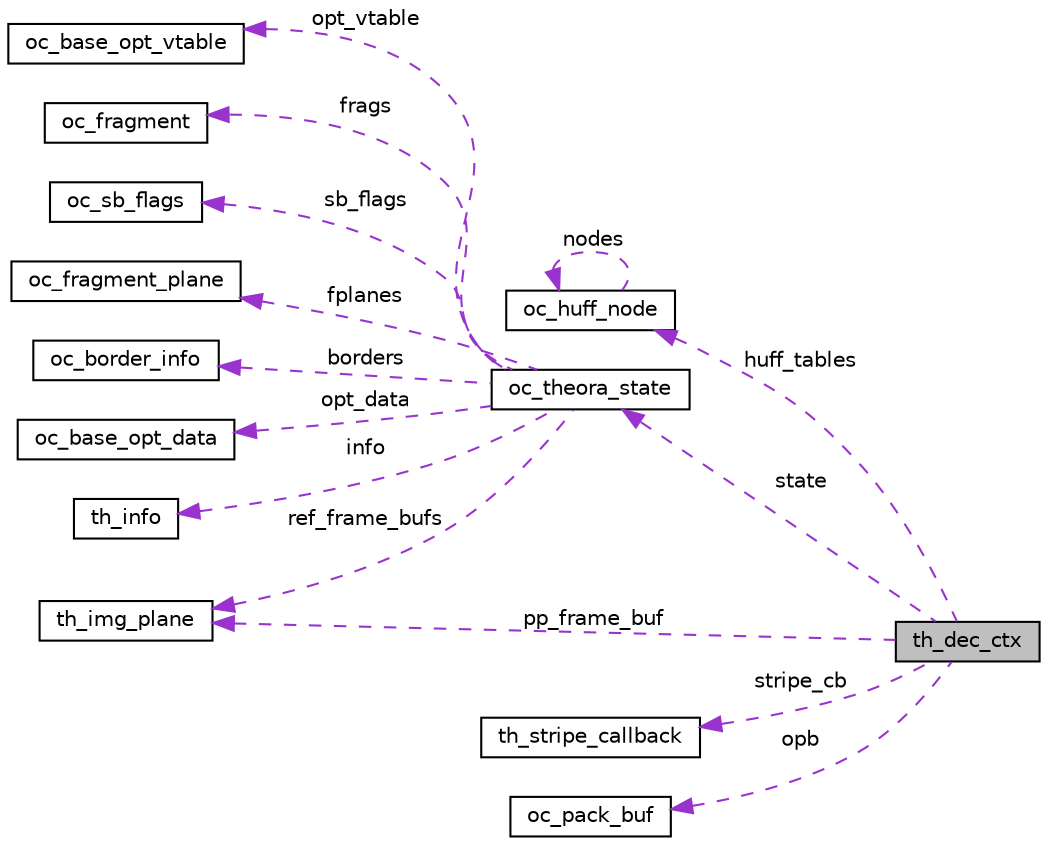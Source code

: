 digraph "th_dec_ctx"
{
  edge [fontname="Helvetica",fontsize="10",labelfontname="Helvetica",labelfontsize="10"];
  node [fontname="Helvetica",fontsize="10",shape=record];
  rankdir="LR";
  Node1 [label="th_dec_ctx",height=0.2,width=0.4,color="black", fillcolor="grey75", style="filled", fontcolor="black"];
  Node2 -> Node1 [dir="back",color="darkorchid3",fontsize="10",style="dashed",label=" huff_tables" ,fontname="Helvetica"];
  Node2 [label="oc_huff_node",height=0.2,width=0.4,color="black", fillcolor="white", style="filled",URL="$structoc__huff__node.html"];
  Node2 -> Node2 [dir="back",color="darkorchid3",fontsize="10",style="dashed",label=" nodes" ,fontname="Helvetica"];
  Node3 -> Node1 [dir="back",color="darkorchid3",fontsize="10",style="dashed",label=" state" ,fontname="Helvetica"];
  Node3 [label="oc_theora_state",height=0.2,width=0.4,color="black", fillcolor="white", style="filled",URL="$structoc__theora__state.html"];
  Node4 -> Node3 [dir="back",color="darkorchid3",fontsize="10",style="dashed",label=" frags" ,fontname="Helvetica"];
  Node4 [label="oc_fragment",height=0.2,width=0.4,color="black", fillcolor="white", style="filled",URL="$structoc__fragment.html"];
  Node5 -> Node3 [dir="back",color="darkorchid3",fontsize="10",style="dashed",label=" sb_flags" ,fontname="Helvetica"];
  Node5 [label="oc_sb_flags",height=0.2,width=0.4,color="black", fillcolor="white", style="filled",URL="$structoc__sb__flags.html"];
  Node6 -> Node3 [dir="back",color="darkorchid3",fontsize="10",style="dashed",label=" fplanes" ,fontname="Helvetica"];
  Node6 [label="oc_fragment_plane",height=0.2,width=0.4,color="black", fillcolor="white", style="filled",URL="$structoc__fragment__plane.html"];
  Node7 -> Node3 [dir="back",color="darkorchid3",fontsize="10",style="dashed",label=" borders" ,fontname="Helvetica"];
  Node7 [label="oc_border_info",height=0.2,width=0.4,color="black", fillcolor="white", style="filled",URL="$structoc__border__info.html"];
  Node8 -> Node3 [dir="back",color="darkorchid3",fontsize="10",style="dashed",label=" opt_data" ,fontname="Helvetica"];
  Node8 [label="oc_base_opt_data",height=0.2,width=0.4,color="black", fillcolor="white", style="filled",URL="$structoc__base__opt__data.html"];
  Node9 -> Node3 [dir="back",color="darkorchid3",fontsize="10",style="dashed",label=" info" ,fontname="Helvetica"];
  Node9 [label="th_info",height=0.2,width=0.4,color="black", fillcolor="white", style="filled",URL="$structth__info.html"];
  Node10 -> Node3 [dir="back",color="darkorchid3",fontsize="10",style="dashed",label=" ref_frame_bufs" ,fontname="Helvetica"];
  Node10 [label="th_img_plane",height=0.2,width=0.4,color="black", fillcolor="white", style="filled",URL="$structth__img__plane.html"];
  Node11 -> Node3 [dir="back",color="darkorchid3",fontsize="10",style="dashed",label=" opt_vtable" ,fontname="Helvetica"];
  Node11 [label="oc_base_opt_vtable",height=0.2,width=0.4,color="black", fillcolor="white", style="filled",URL="$structoc__base__opt__vtable.html"];
  Node12 -> Node1 [dir="back",color="darkorchid3",fontsize="10",style="dashed",label=" stripe_cb" ,fontname="Helvetica"];
  Node12 [label="th_stripe_callback",height=0.2,width=0.4,color="black", fillcolor="white", style="filled",URL="$structth__stripe__callback.html"];
  Node10 -> Node1 [dir="back",color="darkorchid3",fontsize="10",style="dashed",label=" pp_frame_buf" ,fontname="Helvetica"];
  Node13 -> Node1 [dir="back",color="darkorchid3",fontsize="10",style="dashed",label=" opb" ,fontname="Helvetica"];
  Node13 [label="oc_pack_buf",height=0.2,width=0.4,color="black", fillcolor="white", style="filled",URL="$structoc__pack__buf.html"];
}
